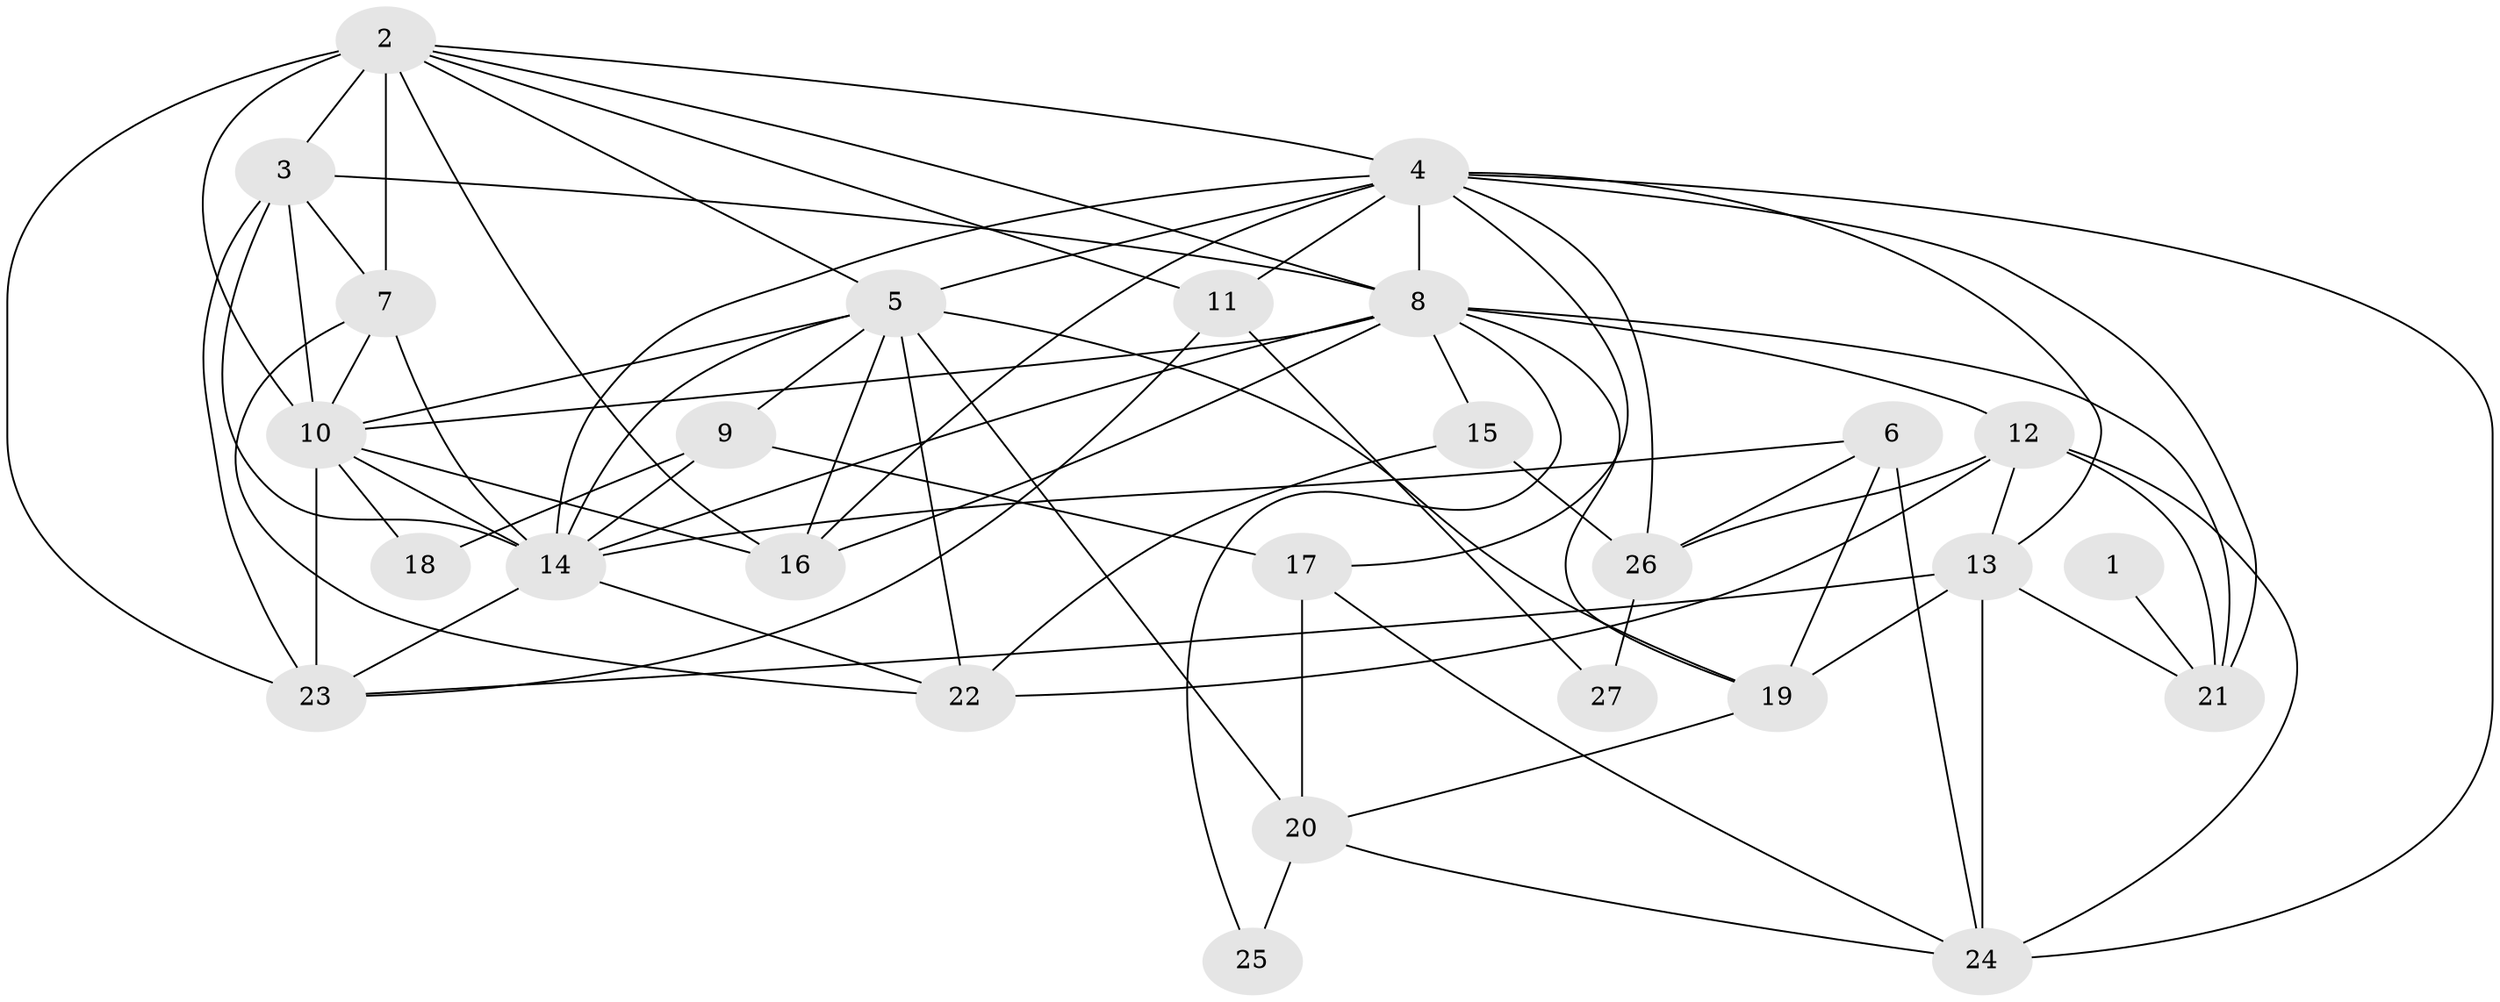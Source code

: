 // original degree distribution, {2: 0.14925373134328357, 6: 0.11940298507462686, 3: 0.208955223880597, 4: 0.34328358208955223, 5: 0.13432835820895522, 7: 0.04477611940298507}
// Generated by graph-tools (version 1.1) at 2025/51/03/04/25 22:51:08]
// undirected, 27 vertices, 75 edges
graph export_dot {
  node [color=gray90,style=filled];
  1;
  2;
  3;
  4;
  5;
  6;
  7;
  8;
  9;
  10;
  11;
  12;
  13;
  14;
  15;
  16;
  17;
  18;
  19;
  20;
  21;
  22;
  23;
  24;
  25;
  26;
  27;
  1 -- 21 [weight=2.0];
  2 -- 3 [weight=1.0];
  2 -- 4 [weight=1.0];
  2 -- 5 [weight=2.0];
  2 -- 7 [weight=2.0];
  2 -- 8 [weight=1.0];
  2 -- 10 [weight=1.0];
  2 -- 11 [weight=1.0];
  2 -- 16 [weight=1.0];
  2 -- 23 [weight=3.0];
  3 -- 7 [weight=1.0];
  3 -- 8 [weight=2.0];
  3 -- 10 [weight=1.0];
  3 -- 14 [weight=3.0];
  3 -- 23 [weight=1.0];
  4 -- 5 [weight=1.0];
  4 -- 8 [weight=1.0];
  4 -- 11 [weight=1.0];
  4 -- 13 [weight=1.0];
  4 -- 14 [weight=1.0];
  4 -- 16 [weight=1.0];
  4 -- 17 [weight=1.0];
  4 -- 21 [weight=1.0];
  4 -- 24 [weight=1.0];
  4 -- 26 [weight=1.0];
  5 -- 9 [weight=1.0];
  5 -- 10 [weight=1.0];
  5 -- 14 [weight=2.0];
  5 -- 16 [weight=2.0];
  5 -- 19 [weight=1.0];
  5 -- 20 [weight=1.0];
  5 -- 22 [weight=2.0];
  6 -- 14 [weight=1.0];
  6 -- 19 [weight=2.0];
  6 -- 24 [weight=1.0];
  6 -- 26 [weight=1.0];
  7 -- 10 [weight=1.0];
  7 -- 14 [weight=1.0];
  7 -- 22 [weight=1.0];
  8 -- 10 [weight=1.0];
  8 -- 12 [weight=1.0];
  8 -- 14 [weight=1.0];
  8 -- 15 [weight=1.0];
  8 -- 16 [weight=1.0];
  8 -- 19 [weight=1.0];
  8 -- 21 [weight=2.0];
  8 -- 25 [weight=1.0];
  9 -- 14 [weight=1.0];
  9 -- 17 [weight=3.0];
  9 -- 18 [weight=1.0];
  10 -- 14 [weight=1.0];
  10 -- 16 [weight=1.0];
  10 -- 18 [weight=1.0];
  10 -- 23 [weight=2.0];
  11 -- 23 [weight=1.0];
  11 -- 27 [weight=1.0];
  12 -- 13 [weight=1.0];
  12 -- 21 [weight=1.0];
  12 -- 22 [weight=1.0];
  12 -- 24 [weight=1.0];
  12 -- 26 [weight=1.0];
  13 -- 19 [weight=1.0];
  13 -- 21 [weight=1.0];
  13 -- 23 [weight=1.0];
  13 -- 24 [weight=2.0];
  14 -- 22 [weight=1.0];
  14 -- 23 [weight=1.0];
  15 -- 22 [weight=1.0];
  15 -- 26 [weight=1.0];
  17 -- 20 [weight=1.0];
  17 -- 24 [weight=1.0];
  19 -- 20 [weight=1.0];
  20 -- 24 [weight=1.0];
  20 -- 25 [weight=1.0];
  26 -- 27 [weight=1.0];
}
